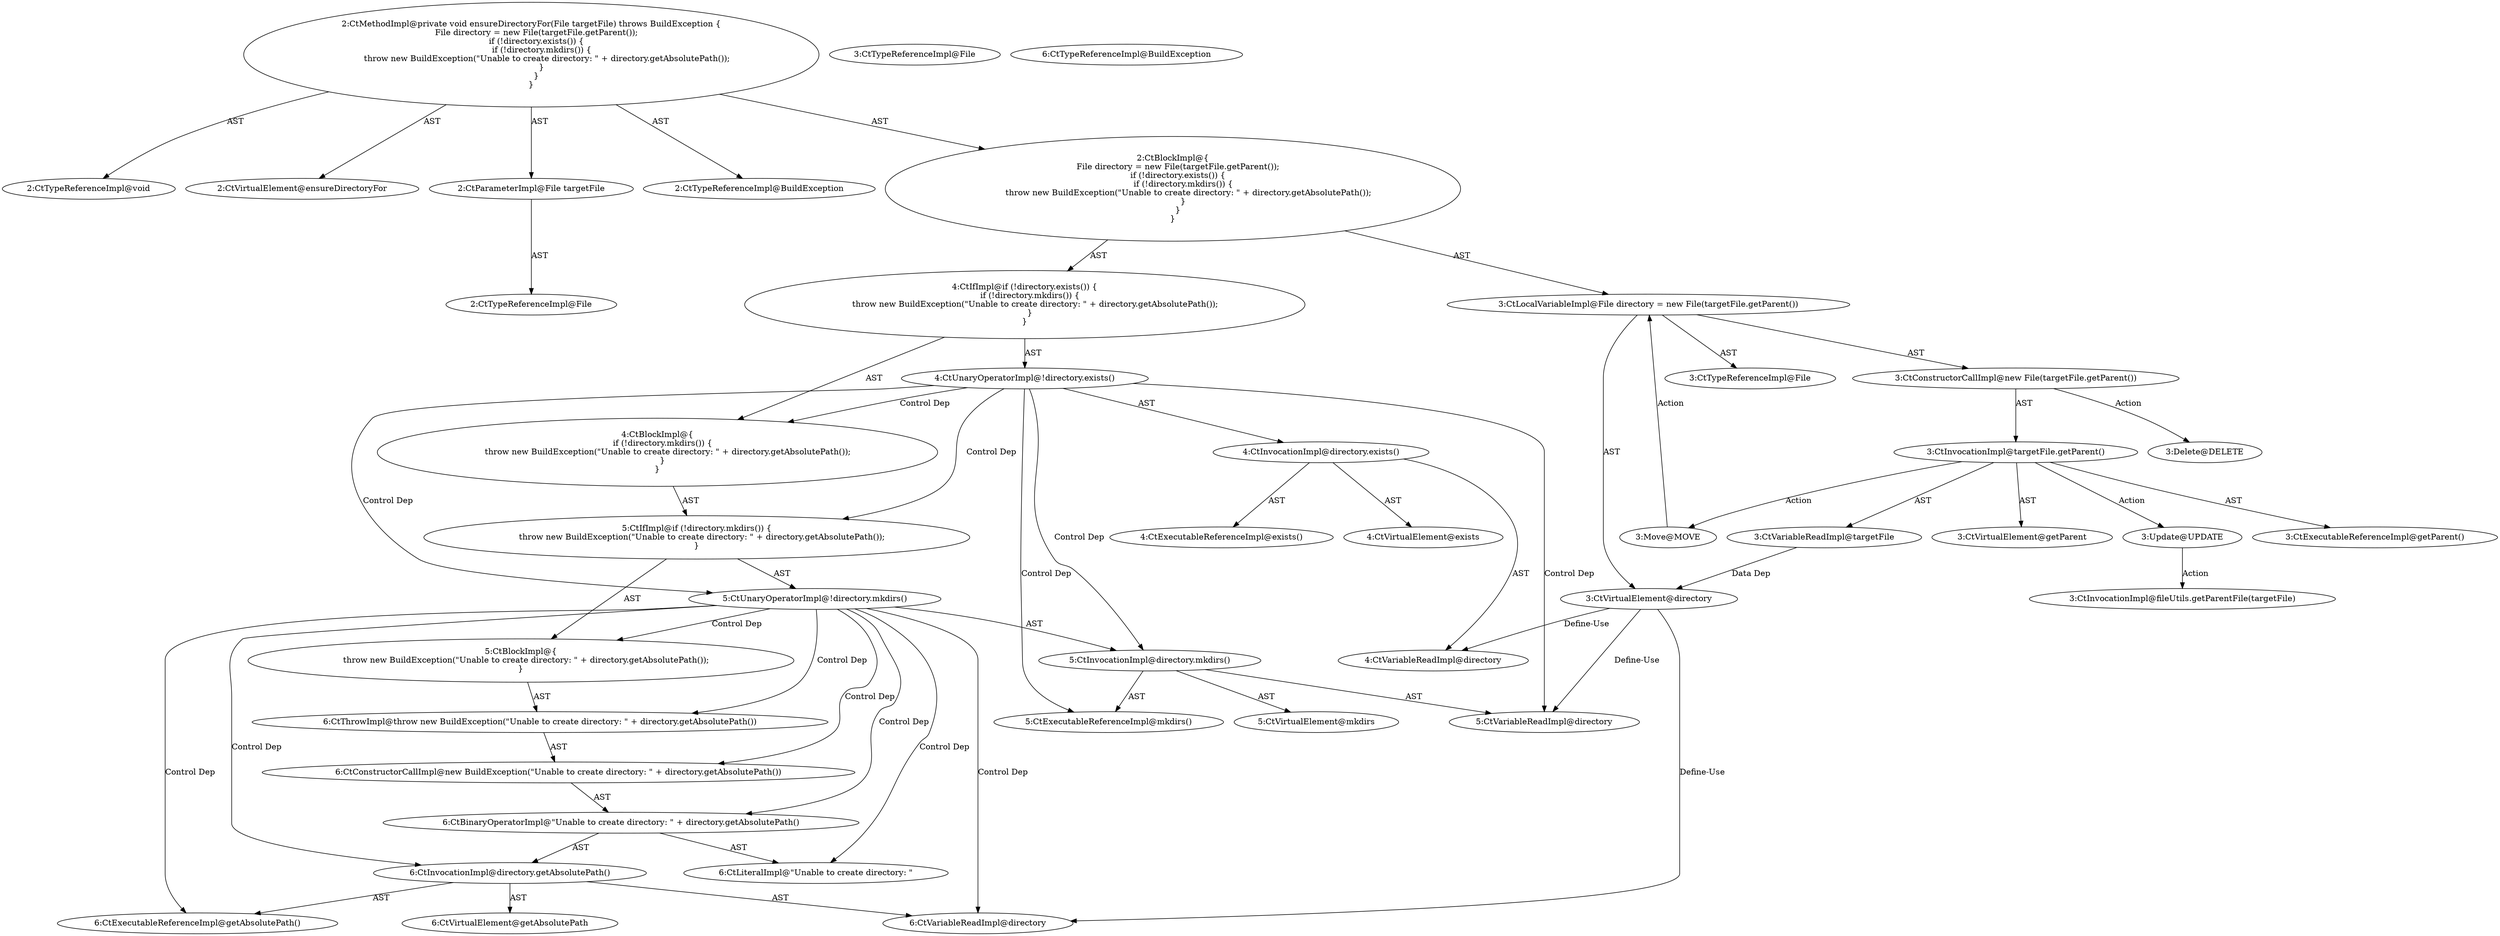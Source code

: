 digraph "ensureDirectoryFor#?,File" {
0 [label="2:CtTypeReferenceImpl@void" shape=ellipse]
1 [label="2:CtVirtualElement@ensureDirectoryFor" shape=ellipse]
2 [label="2:CtParameterImpl@File targetFile" shape=ellipse]
3 [label="2:CtTypeReferenceImpl@File" shape=ellipse]
4 [label="2:CtTypeReferenceImpl@BuildException" shape=ellipse]
5 [label="3:CtTypeReferenceImpl@File" shape=ellipse]
6 [label="3:CtTypeReferenceImpl@File" shape=ellipse]
7 [label="3:CtExecutableReferenceImpl@getParent()" shape=ellipse]
8 [label="3:CtVirtualElement@getParent" shape=ellipse]
9 [label="3:CtVariableReadImpl@targetFile" shape=ellipse]
10 [label="3:CtInvocationImpl@targetFile.getParent()" shape=ellipse]
11 [label="3:CtConstructorCallImpl@new File(targetFile.getParent())" shape=ellipse]
12 [label="3:CtVirtualElement@directory" shape=ellipse]
13 [label="3:CtLocalVariableImpl@File directory = new File(targetFile.getParent())" shape=ellipse]
14 [label="4:CtExecutableReferenceImpl@exists()" shape=ellipse]
15 [label="4:CtVirtualElement@exists" shape=ellipse]
16 [label="4:CtVariableReadImpl@directory" shape=ellipse]
17 [label="4:CtInvocationImpl@directory.exists()" shape=ellipse]
18 [label="4:CtUnaryOperatorImpl@!directory.exists()" shape=ellipse]
19 [label="5:CtExecutableReferenceImpl@mkdirs()" shape=ellipse]
20 [label="5:CtVirtualElement@mkdirs" shape=ellipse]
21 [label="5:CtVariableReadImpl@directory" shape=ellipse]
22 [label="5:CtInvocationImpl@directory.mkdirs()" shape=ellipse]
23 [label="5:CtUnaryOperatorImpl@!directory.mkdirs()" shape=ellipse]
24 [label="6:CtTypeReferenceImpl@BuildException" shape=ellipse]
25 [label="6:CtLiteralImpl@\"Unable to create directory: \"" shape=ellipse]
26 [label="6:CtExecutableReferenceImpl@getAbsolutePath()" shape=ellipse]
27 [label="6:CtVirtualElement@getAbsolutePath" shape=ellipse]
28 [label="6:CtVariableReadImpl@directory" shape=ellipse]
29 [label="6:CtInvocationImpl@directory.getAbsolutePath()" shape=ellipse]
30 [label="6:CtBinaryOperatorImpl@\"Unable to create directory: \" + directory.getAbsolutePath()" shape=ellipse]
31 [label="6:CtConstructorCallImpl@new BuildException(\"Unable to create directory: \" + directory.getAbsolutePath())" shape=ellipse]
32 [label="6:CtThrowImpl@throw new BuildException(\"Unable to create directory: \" + directory.getAbsolutePath())" shape=ellipse]
33 [label="5:CtBlockImpl@\{
    throw new BuildException(\"Unable to create directory: \" + directory.getAbsolutePath());
\}" shape=ellipse]
34 [label="5:CtIfImpl@if (!directory.mkdirs()) \{
    throw new BuildException(\"Unable to create directory: \" + directory.getAbsolutePath());
\}" shape=ellipse]
35 [label="4:CtBlockImpl@\{
    if (!directory.mkdirs()) \{
        throw new BuildException(\"Unable to create directory: \" + directory.getAbsolutePath());
    \}
\}" shape=ellipse]
36 [label="4:CtIfImpl@if (!directory.exists()) \{
    if (!directory.mkdirs()) \{
        throw new BuildException(\"Unable to create directory: \" + directory.getAbsolutePath());
    \}
\}" shape=ellipse]
37 [label="2:CtBlockImpl@\{
    File directory = new File(targetFile.getParent());
    if (!directory.exists()) \{
        if (!directory.mkdirs()) \{
            throw new BuildException(\"Unable to create directory: \" + directory.getAbsolutePath());
        \}
    \}
\}" shape=ellipse]
38 [label="2:CtMethodImpl@private void ensureDirectoryFor(File targetFile) throws BuildException \{
    File directory = new File(targetFile.getParent());
    if (!directory.exists()) \{
        if (!directory.mkdirs()) \{
            throw new BuildException(\"Unable to create directory: \" + directory.getAbsolutePath());
        \}
    \}
\}" shape=ellipse]
39 [label="3:Update@UPDATE" shape=ellipse]
40 [label="3:CtInvocationImpl@fileUtils.getParentFile(targetFile)" shape=ellipse]
41 [label="3:Delete@DELETE" shape=ellipse]
42 [label="3:Move@MOVE" shape=ellipse]
2 -> 3 [label="AST"];
9 -> 12 [label="Data Dep"];
10 -> 8 [label="AST"];
10 -> 9 [label="AST"];
10 -> 7 [label="AST"];
10 -> 39 [label="Action"];
10 -> 42 [label="Action"];
11 -> 10 [label="AST"];
11 -> 41 [label="Action"];
12 -> 16 [label="Define-Use"];
12 -> 21 [label="Define-Use"];
12 -> 28 [label="Define-Use"];
13 -> 12 [label="AST"];
13 -> 5 [label="AST"];
13 -> 11 [label="AST"];
17 -> 15 [label="AST"];
17 -> 16 [label="AST"];
17 -> 14 [label="AST"];
18 -> 17 [label="AST"];
18 -> 35 [label="Control Dep"];
18 -> 34 [label="Control Dep"];
18 -> 23 [label="Control Dep"];
18 -> 22 [label="Control Dep"];
18 -> 19 [label="Control Dep"];
18 -> 21 [label="Control Dep"];
22 -> 20 [label="AST"];
22 -> 21 [label="AST"];
22 -> 19 [label="AST"];
23 -> 22 [label="AST"];
23 -> 33 [label="Control Dep"];
23 -> 32 [label="Control Dep"];
23 -> 31 [label="Control Dep"];
23 -> 30 [label="Control Dep"];
23 -> 25 [label="Control Dep"];
23 -> 29 [label="Control Dep"];
23 -> 26 [label="Control Dep"];
23 -> 28 [label="Control Dep"];
29 -> 27 [label="AST"];
29 -> 28 [label="AST"];
29 -> 26 [label="AST"];
30 -> 25 [label="AST"];
30 -> 29 [label="AST"];
31 -> 30 [label="AST"];
32 -> 31 [label="AST"];
33 -> 32 [label="AST"];
34 -> 23 [label="AST"];
34 -> 33 [label="AST"];
35 -> 34 [label="AST"];
36 -> 18 [label="AST"];
36 -> 35 [label="AST"];
37 -> 13 [label="AST"];
37 -> 36 [label="AST"];
38 -> 1 [label="AST"];
38 -> 0 [label="AST"];
38 -> 2 [label="AST"];
38 -> 4 [label="AST"];
38 -> 37 [label="AST"];
39 -> 40 [label="Action"];
42 -> 13 [label="Action"];
}